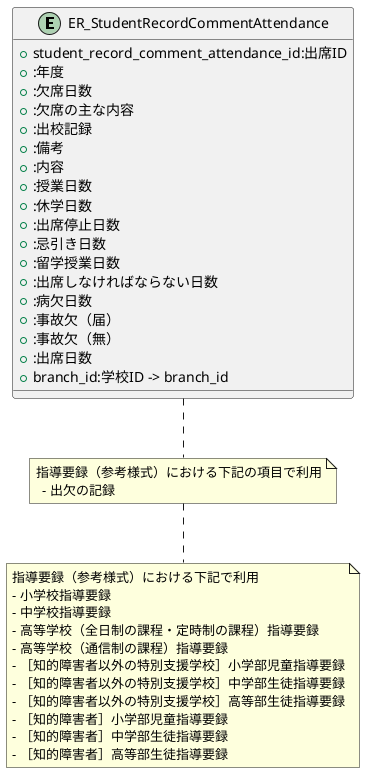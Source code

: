 @startuml

entity "ER_StudentRecordCommentAttendance"{
    + student_record_comment_attendance_id:出席ID
    + :年度
    + :欠席日数
    + :欠席の主な内容
    + :出校記録
    + :備考
    + :内容
    + :授業日数
    + :休学日数
    + :出席停止日数
    + :忌引き日数
    + :留学授業日数
    + :出席しなければならない日数
    + :病欠日数
    + :事故欠（届）  
    + :事故欠（無）
    + :出席日数
    + branch_id:学校ID -> branch_id
}
note bottom
指導要録（参考様式）における下記の項目で利用
  - 出欠の記録
end note

note bottom
指導要録（参考様式）における下記で利用
- 小学校指導要録
- 中学校指導要録
- 高等学校（全日制の課程・定時制の課程）指導要録
- 高等学校（通信制の課程）指導要録
- ［知的障害者以外の特別支援学校］小学部児童指導要録
- ［知的障害者以外の特別支援学校］中学部生徒指導要録
- ［知的障害者以外の特別支援学校］高等部生徒指導要録
- ［知的障害者］小学部児童指導要録
- ［知的障害者］中学部生徒指導要録
- ［知的障害者］高等部生徒指導要録
end note



@enduml
